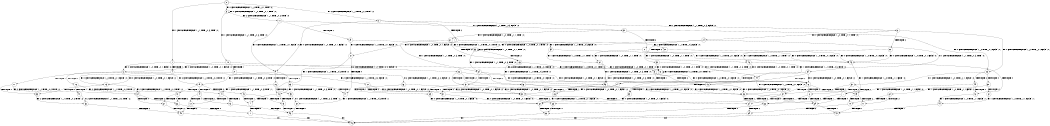 digraph BCG {
size = "7, 10.5";
center = TRUE;
node [shape = circle];
0 [peripheries = 2];
0 -> 1 [label = "EX !1 !ATOMIC_EXCH_BRANCH (1, +1, TRUE, +0, 3, TRUE) !:0:"];
0 -> 2 [label = "EX !2 !ATOMIC_EXCH_BRANCH (1, +1, TRUE, +0, 2, TRUE) !:0:"];
0 -> 3 [label = "EX !0 !ATOMIC_EXCH_BRANCH (1, +0, TRUE, +0, 1, TRUE) !:0:"];
1 -> 4 [label = "TERMINATE !1"];
1 -> 5 [label = "EX !2 !ATOMIC_EXCH_BRANCH (1, +1, TRUE, +0, 2, FALSE) !:0:"];
1 -> 6 [label = "EX !0 !ATOMIC_EXCH_BRANCH (1, +0, TRUE, +0, 1, FALSE) !:0:"];
2 -> 7 [label = "TERMINATE !2"];
2 -> 8 [label = "EX !1 !ATOMIC_EXCH_BRANCH (1, +1, TRUE, +0, 3, FALSE) !:0:"];
2 -> 9 [label = "EX !0 !ATOMIC_EXCH_BRANCH (1, +0, TRUE, +0, 1, FALSE) !:0:"];
3 -> 10 [label = "EX !1 !ATOMIC_EXCH_BRANCH (1, +1, TRUE, +0, 3, TRUE) !:0:"];
3 -> 11 [label = "EX !2 !ATOMIC_EXCH_BRANCH (1, +1, TRUE, +0, 2, TRUE) !:0:"];
3 -> 3 [label = "EX !0 !ATOMIC_EXCH_BRANCH (1, +0, TRUE, +0, 1, TRUE) !:0:"];
4 -> 12 [label = "EX !2 !ATOMIC_EXCH_BRANCH (1, +1, TRUE, +0, 2, FALSE) !:0:"];
4 -> 13 [label = "EX !0 !ATOMIC_EXCH_BRANCH (1, +0, TRUE, +0, 1, FALSE) !:0:"];
5 -> 14 [label = "TERMINATE !1"];
5 -> 15 [label = "TERMINATE !2"];
5 -> 16 [label = "EX !0 !ATOMIC_EXCH_BRANCH (1, +0, TRUE, +0, 1, FALSE) !:0:"];
6 -> 17 [label = "TERMINATE !1"];
6 -> 18 [label = "TERMINATE !0"];
6 -> 19 [label = "EX !2 !ATOMIC_EXCH_BRANCH (1, +1, TRUE, +0, 2, TRUE) !:0:"];
7 -> 20 [label = "EX !1 !ATOMIC_EXCH_BRANCH (1, +1, TRUE, +0, 3, FALSE) !:0:"];
7 -> 21 [label = "EX !0 !ATOMIC_EXCH_BRANCH (1, +0, TRUE, +0, 1, FALSE) !:0:"];
8 -> 22 [label = "TERMINATE !2"];
8 -> 23 [label = "EX !0 !ATOMIC_EXCH_BRANCH (1, +0, TRUE, +0, 1, FALSE) !:0:"];
8 -> 24 [label = "EX !1 !ATOMIC_EXCH_BRANCH (1, +0, TRUE, +1, 1, TRUE) !:0:"];
9 -> 25 [label = "TERMINATE !2"];
9 -> 26 [label = "TERMINATE !0"];
9 -> 19 [label = "EX !1 !ATOMIC_EXCH_BRANCH (1, +1, TRUE, +0, 3, TRUE) !:0:"];
10 -> 27 [label = "TERMINATE !1"];
10 -> 28 [label = "EX !2 !ATOMIC_EXCH_BRANCH (1, +1, TRUE, +0, 2, FALSE) !:0:"];
10 -> 6 [label = "EX !0 !ATOMIC_EXCH_BRANCH (1, +0, TRUE, +0, 1, FALSE) !:0:"];
11 -> 29 [label = "TERMINATE !2"];
11 -> 30 [label = "EX !1 !ATOMIC_EXCH_BRANCH (1, +1, TRUE, +0, 3, FALSE) !:0:"];
11 -> 9 [label = "EX !0 !ATOMIC_EXCH_BRANCH (1, +0, TRUE, +0, 1, FALSE) !:0:"];
12 -> 31 [label = "TERMINATE !2"];
12 -> 32 [label = "EX !0 !ATOMIC_EXCH_BRANCH (1, +0, TRUE, +0, 1, FALSE) !:0:"];
13 -> 33 [label = "TERMINATE !0"];
13 -> 34 [label = "EX !2 !ATOMIC_EXCH_BRANCH (1, +1, TRUE, +0, 2, TRUE) !:0:"];
14 -> 31 [label = "TERMINATE !2"];
14 -> 32 [label = "EX !0 !ATOMIC_EXCH_BRANCH (1, +0, TRUE, +0, 1, FALSE) !:0:"];
15 -> 35 [label = "TERMINATE !1"];
15 -> 36 [label = "EX !0 !ATOMIC_EXCH_BRANCH (1, +0, TRUE, +0, 1, FALSE) !:0:"];
16 -> 37 [label = "TERMINATE !1"];
16 -> 38 [label = "TERMINATE !2"];
16 -> 39 [label = "TERMINATE !0"];
17 -> 33 [label = "TERMINATE !0"];
17 -> 34 [label = "EX !2 !ATOMIC_EXCH_BRANCH (1, +1, TRUE, +0, 2, TRUE) !:0:"];
18 -> 40 [label = "TERMINATE !1"];
18 -> 41 [label = "EX !2 !ATOMIC_EXCH_BRANCH (1, +1, TRUE, +0, 2, TRUE) !:1:"];
19 -> 42 [label = "TERMINATE !1"];
19 -> 43 [label = "TERMINATE !2"];
19 -> 44 [label = "TERMINATE !0"];
20 -> 45 [label = "EX !0 !ATOMIC_EXCH_BRANCH (1, +0, TRUE, +0, 1, FALSE) !:0:"];
20 -> 46 [label = "EX !1 !ATOMIC_EXCH_BRANCH (1, +0, TRUE, +1, 1, TRUE) !:0:"];
21 -> 47 [label = "TERMINATE !0"];
21 -> 48 [label = "EX !1 !ATOMIC_EXCH_BRANCH (1, +1, TRUE, +0, 3, TRUE) !:0:"];
22 -> 45 [label = "EX !0 !ATOMIC_EXCH_BRANCH (1, +0, TRUE, +0, 1, FALSE) !:0:"];
22 -> 46 [label = "EX !1 !ATOMIC_EXCH_BRANCH (1, +0, TRUE, +1, 1, TRUE) !:0:"];
23 -> 49 [label = "TERMINATE !2"];
23 -> 50 [label = "TERMINATE !0"];
23 -> 51 [label = "EX !1 !ATOMIC_EXCH_BRANCH (1, +0, TRUE, +1, 1, FALSE) !:0:"];
24 -> 52 [label = "TERMINATE !2"];
24 -> 53 [label = "EX !0 !ATOMIC_EXCH_BRANCH (1, +0, TRUE, +0, 1, TRUE) !:0:"];
24 -> 54 [label = "EX !1 !ATOMIC_EXCH_BRANCH (1, +1, TRUE, +0, 3, TRUE) !:0:"];
25 -> 47 [label = "TERMINATE !0"];
25 -> 48 [label = "EX !1 !ATOMIC_EXCH_BRANCH (1, +1, TRUE, +0, 3, TRUE) !:0:"];
26 -> 55 [label = "TERMINATE !2"];
26 -> 41 [label = "EX !1 !ATOMIC_EXCH_BRANCH (1, +1, TRUE, +0, 3, TRUE) !:1:"];
27 -> 56 [label = "EX !2 !ATOMIC_EXCH_BRANCH (1, +1, TRUE, +0, 2, FALSE) !:0:"];
27 -> 13 [label = "EX !0 !ATOMIC_EXCH_BRANCH (1, +0, TRUE, +0, 1, FALSE) !:0:"];
28 -> 57 [label = "TERMINATE !1"];
28 -> 58 [label = "TERMINATE !2"];
28 -> 16 [label = "EX !0 !ATOMIC_EXCH_BRANCH (1, +0, TRUE, +0, 1, FALSE) !:0:"];
29 -> 59 [label = "EX !1 !ATOMIC_EXCH_BRANCH (1, +1, TRUE, +0, 3, FALSE) !:0:"];
29 -> 21 [label = "EX !0 !ATOMIC_EXCH_BRANCH (1, +0, TRUE, +0, 1, FALSE) !:0:"];
30 -> 60 [label = "TERMINATE !2"];
30 -> 61 [label = "EX !1 !ATOMIC_EXCH_BRANCH (1, +0, TRUE, +1, 1, TRUE) !:0:"];
30 -> 23 [label = "EX !0 !ATOMIC_EXCH_BRANCH (1, +0, TRUE, +0, 1, FALSE) !:0:"];
31 -> 62 [label = "EX !0 !ATOMIC_EXCH_BRANCH (1, +0, TRUE, +0, 1, FALSE) !:0:"];
32 -> 63 [label = "TERMINATE !2"];
32 -> 64 [label = "TERMINATE !0"];
33 -> 65 [label = "EX !2 !ATOMIC_EXCH_BRANCH (1, +1, TRUE, +0, 2, TRUE) !:2:"];
34 -> 66 [label = "TERMINATE !2"];
34 -> 67 [label = "TERMINATE !0"];
35 -> 62 [label = "EX !0 !ATOMIC_EXCH_BRANCH (1, +0, TRUE, +0, 1, FALSE) !:0:"];
36 -> 68 [label = "TERMINATE !1"];
36 -> 69 [label = "TERMINATE !0"];
37 -> 63 [label = "TERMINATE !2"];
37 -> 64 [label = "TERMINATE !0"];
38 -> 68 [label = "TERMINATE !1"];
38 -> 69 [label = "TERMINATE !0"];
39 -> 70 [label = "TERMINATE !1"];
39 -> 71 [label = "TERMINATE !2"];
40 -> 65 [label = "EX !2 !ATOMIC_EXCH_BRANCH (1, +1, TRUE, +0, 2, TRUE) !:2:"];
41 -> 72 [label = "TERMINATE !1"];
41 -> 73 [label = "TERMINATE !2"];
42 -> 66 [label = "TERMINATE !2"];
42 -> 67 [label = "TERMINATE !0"];
43 -> 74 [label = "TERMINATE !1"];
43 -> 75 [label = "TERMINATE !0"];
44 -> 72 [label = "TERMINATE !1"];
44 -> 73 [label = "TERMINATE !2"];
45 -> 76 [label = "TERMINATE !0"];
45 -> 77 [label = "EX !1 !ATOMIC_EXCH_BRANCH (1, +0, TRUE, +1, 1, FALSE) !:0:"];
46 -> 78 [label = "EX !0 !ATOMIC_EXCH_BRANCH (1, +0, TRUE, +0, 1, TRUE) !:0:"];
46 -> 79 [label = "EX !1 !ATOMIC_EXCH_BRANCH (1, +1, TRUE, +0, 3, TRUE) !:0:"];
47 -> 80 [label = "EX !1 !ATOMIC_EXCH_BRANCH (1, +1, TRUE, +0, 3, TRUE) !:1:"];
48 -> 74 [label = "TERMINATE !1"];
48 -> 75 [label = "TERMINATE !0"];
49 -> 76 [label = "TERMINATE !0"];
49 -> 77 [label = "EX !1 !ATOMIC_EXCH_BRANCH (1, +0, TRUE, +1, 1, FALSE) !:0:"];
50 -> 81 [label = "TERMINATE !2"];
50 -> 82 [label = "EX !1 !ATOMIC_EXCH_BRANCH (1, +0, TRUE, +1, 1, FALSE) !:1:"];
51 -> 37 [label = "TERMINATE !1"];
51 -> 38 [label = "TERMINATE !2"];
51 -> 39 [label = "TERMINATE !0"];
52 -> 78 [label = "EX !0 !ATOMIC_EXCH_BRANCH (1, +0, TRUE, +0, 1, TRUE) !:0:"];
52 -> 79 [label = "EX !1 !ATOMIC_EXCH_BRANCH (1, +1, TRUE, +0, 3, TRUE) !:0:"];
53 -> 83 [label = "TERMINATE !2"];
53 -> 84 [label = "EX !1 !ATOMIC_EXCH_BRANCH (1, +1, TRUE, +0, 3, TRUE) !:0:"];
53 -> 53 [label = "EX !0 !ATOMIC_EXCH_BRANCH (1, +0, TRUE, +0, 1, TRUE) !:0:"];
54 -> 14 [label = "TERMINATE !1"];
54 -> 15 [label = "TERMINATE !2"];
54 -> 16 [label = "EX !0 !ATOMIC_EXCH_BRANCH (1, +0, TRUE, +0, 1, FALSE) !:0:"];
55 -> 80 [label = "EX !1 !ATOMIC_EXCH_BRANCH (1, +1, TRUE, +0, 3, TRUE) !:1:"];
56 -> 85 [label = "TERMINATE !2"];
56 -> 32 [label = "EX !0 !ATOMIC_EXCH_BRANCH (1, +0, TRUE, +0, 1, FALSE) !:0:"];
57 -> 85 [label = "TERMINATE !2"];
57 -> 32 [label = "EX !0 !ATOMIC_EXCH_BRANCH (1, +0, TRUE, +0, 1, FALSE) !:0:"];
58 -> 86 [label = "TERMINATE !1"];
58 -> 36 [label = "EX !0 !ATOMIC_EXCH_BRANCH (1, +0, TRUE, +0, 1, FALSE) !:0:"];
59 -> 87 [label = "EX !1 !ATOMIC_EXCH_BRANCH (1, +0, TRUE, +1, 1, TRUE) !:0:"];
59 -> 45 [label = "EX !0 !ATOMIC_EXCH_BRANCH (1, +0, TRUE, +0, 1, FALSE) !:0:"];
60 -> 87 [label = "EX !1 !ATOMIC_EXCH_BRANCH (1, +0, TRUE, +1, 1, TRUE) !:0:"];
60 -> 45 [label = "EX !0 !ATOMIC_EXCH_BRANCH (1, +0, TRUE, +0, 1, FALSE) !:0:"];
61 -> 83 [label = "TERMINATE !2"];
61 -> 84 [label = "EX !1 !ATOMIC_EXCH_BRANCH (1, +1, TRUE, +0, 3, TRUE) !:0:"];
61 -> 53 [label = "EX !0 !ATOMIC_EXCH_BRANCH (1, +0, TRUE, +0, 1, TRUE) !:0:"];
62 -> 88 [label = "TERMINATE !0"];
63 -> 88 [label = "TERMINATE !0"];
64 -> 89 [label = "TERMINATE !2"];
65 -> 90 [label = "TERMINATE !2"];
66 -> 91 [label = "TERMINATE !0"];
67 -> 90 [label = "TERMINATE !2"];
68 -> 88 [label = "TERMINATE !0"];
69 -> 92 [label = "TERMINATE !1"];
70 -> 89 [label = "TERMINATE !2"];
71 -> 92 [label = "TERMINATE !1"];
72 -> 90 [label = "TERMINATE !2"];
73 -> 93 [label = "TERMINATE !1"];
74 -> 91 [label = "TERMINATE !0"];
75 -> 93 [label = "TERMINATE !1"];
76 -> 94 [label = "EX !1 !ATOMIC_EXCH_BRANCH (1, +0, TRUE, +1, 1, FALSE) !:1:"];
77 -> 68 [label = "TERMINATE !1"];
77 -> 69 [label = "TERMINATE !0"];
78 -> 95 [label = "EX !1 !ATOMIC_EXCH_BRANCH (1, +1, TRUE, +0, 3, TRUE) !:0:"];
78 -> 78 [label = "EX !0 !ATOMIC_EXCH_BRANCH (1, +0, TRUE, +0, 1, TRUE) !:0:"];
79 -> 35 [label = "TERMINATE !1"];
79 -> 36 [label = "EX !0 !ATOMIC_EXCH_BRANCH (1, +0, TRUE, +0, 1, FALSE) !:0:"];
80 -> 93 [label = "TERMINATE !1"];
81 -> 94 [label = "EX !1 !ATOMIC_EXCH_BRANCH (1, +0, TRUE, +1, 1, FALSE) !:1:"];
82 -> 70 [label = "TERMINATE !1"];
82 -> 71 [label = "TERMINATE !2"];
83 -> 95 [label = "EX !1 !ATOMIC_EXCH_BRANCH (1, +1, TRUE, +0, 3, TRUE) !:0:"];
83 -> 78 [label = "EX !0 !ATOMIC_EXCH_BRANCH (1, +0, TRUE, +0, 1, TRUE) !:0:"];
84 -> 57 [label = "TERMINATE !1"];
84 -> 58 [label = "TERMINATE !2"];
84 -> 16 [label = "EX !0 !ATOMIC_EXCH_BRANCH (1, +0, TRUE, +0, 1, FALSE) !:0:"];
85 -> 62 [label = "EX !0 !ATOMIC_EXCH_BRANCH (1, +0, TRUE, +0, 1, FALSE) !:0:"];
86 -> 62 [label = "EX !0 !ATOMIC_EXCH_BRANCH (1, +0, TRUE, +0, 1, FALSE) !:0:"];
87 -> 95 [label = "EX !1 !ATOMIC_EXCH_BRANCH (1, +1, TRUE, +0, 3, TRUE) !:0:"];
87 -> 78 [label = "EX !0 !ATOMIC_EXCH_BRANCH (1, +0, TRUE, +0, 1, TRUE) !:0:"];
88 -> 96 [label = "exit"];
89 -> 96 [label = "exit"];
90 -> 96 [label = "exit"];
91 -> 96 [label = "exit"];
92 -> 96 [label = "exit"];
93 -> 96 [label = "exit"];
94 -> 92 [label = "TERMINATE !1"];
95 -> 86 [label = "TERMINATE !1"];
95 -> 36 [label = "EX !0 !ATOMIC_EXCH_BRANCH (1, +0, TRUE, +0, 1, FALSE) !:0:"];
}
